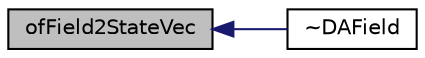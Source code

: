 digraph "ofField2StateVec"
{
  bgcolor="transparent";
  edge [fontname="Helvetica",fontsize="10",labelfontname="Helvetica",labelfontsize="10"];
  node [fontname="Helvetica",fontsize="10",shape=record];
  rankdir="LR";
  Node35 [label="ofField2StateVec",height=0.2,width=0.4,color="black", fillcolor="grey75", style="filled", fontcolor="black"];
  Node35 -> Node36 [dir="back",color="midnightblue",fontsize="10",style="solid",fontname="Helvetica"];
  Node36 [label="~DAField",height=0.2,width=0.4,color="black",URL="$classFoam_1_1DAField.html#abec07ea34bf947452d61d12f02d3c354",tooltip="Destructor. "];
}
